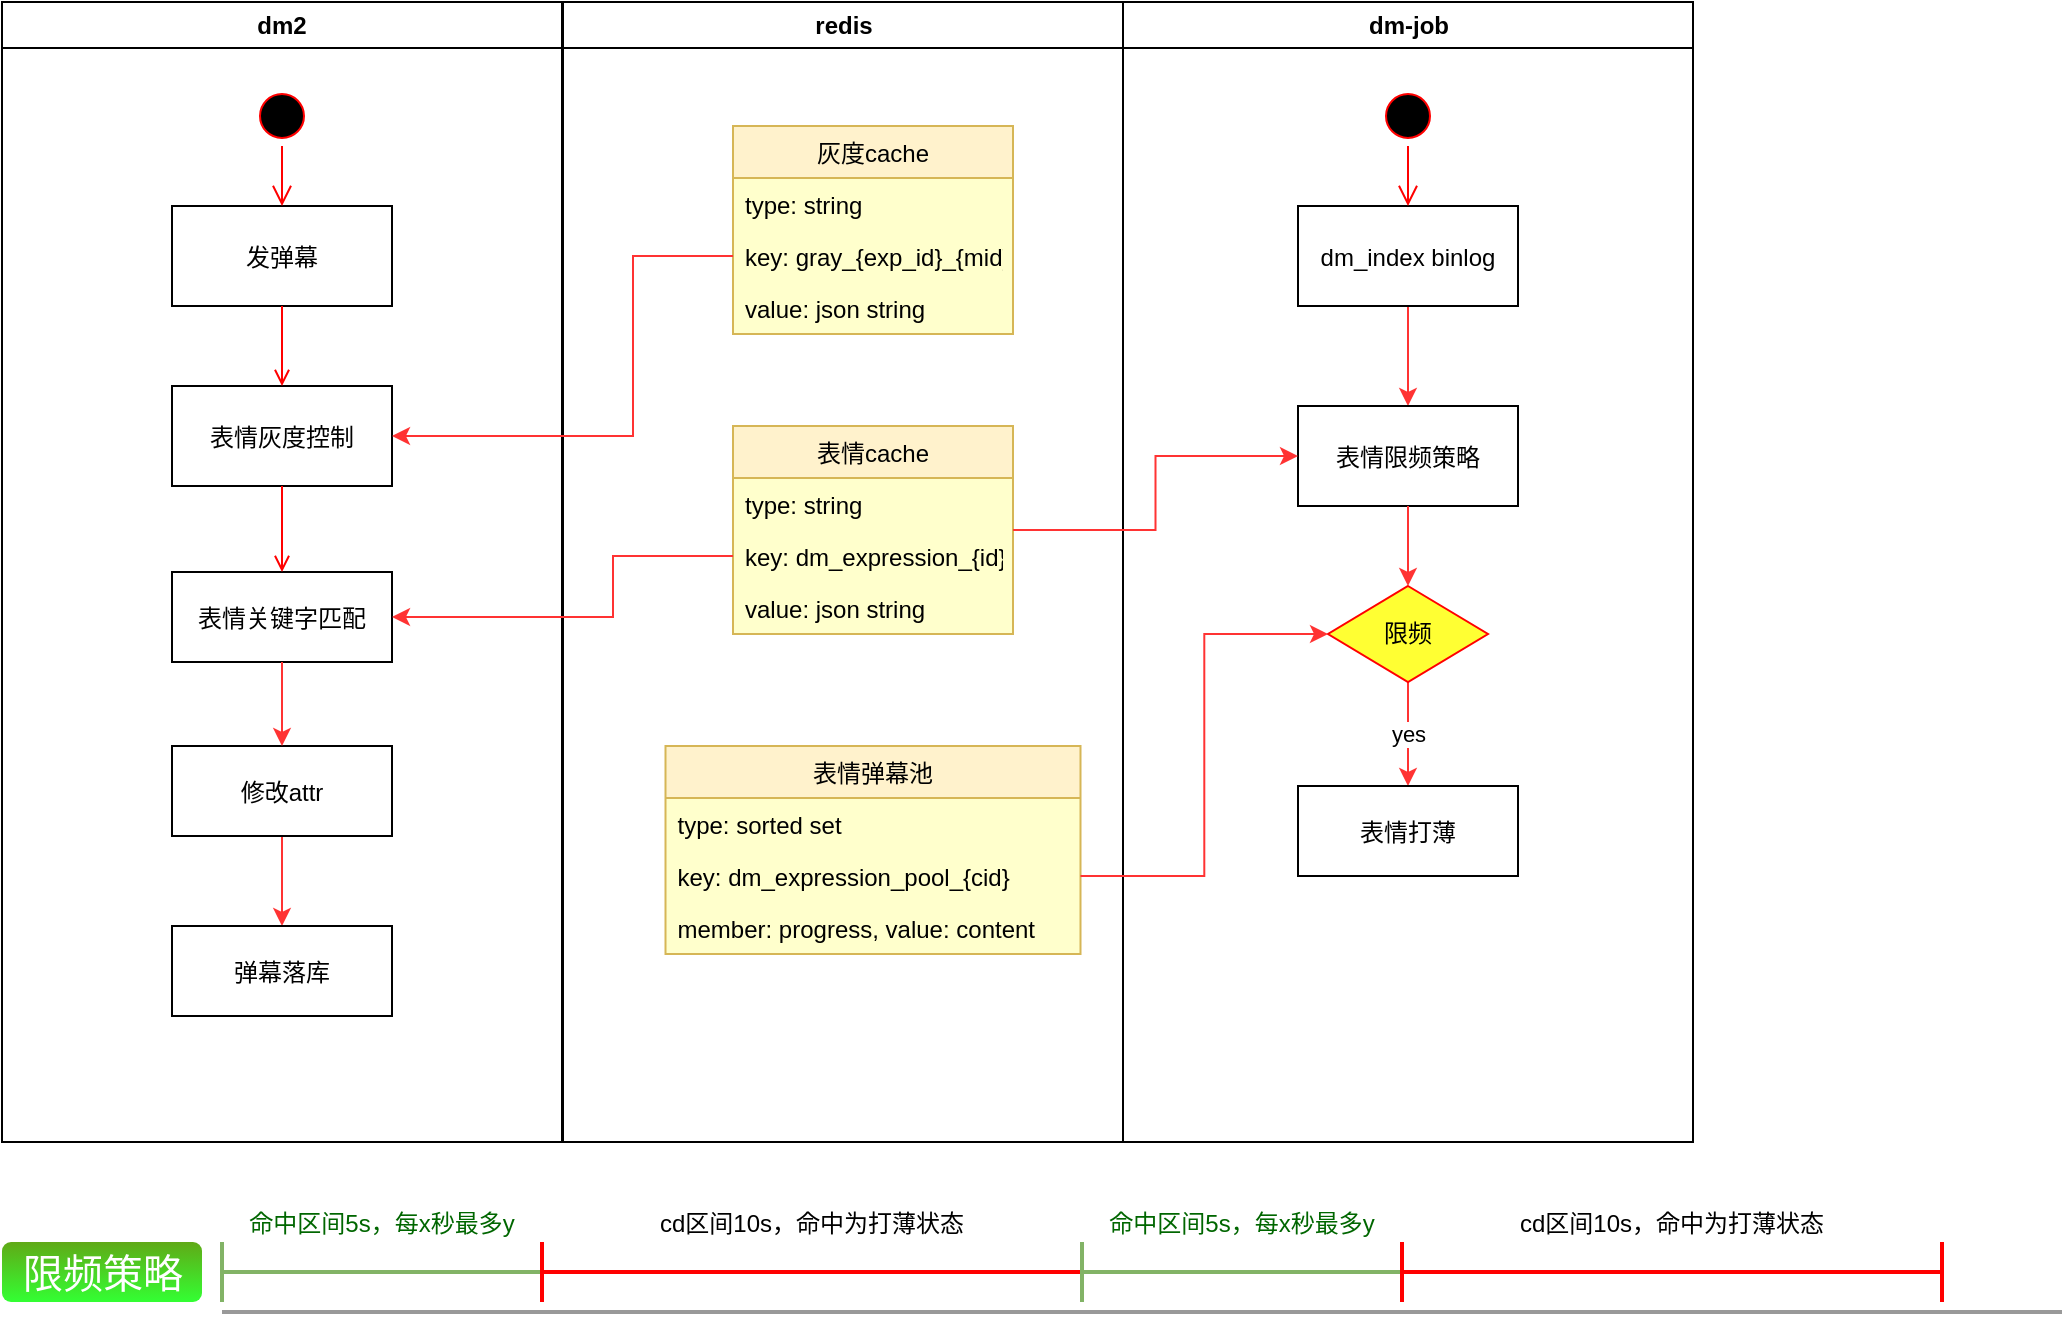 <mxfile version="14.9.7" type="github">
  <diagram name="Page-1" id="e7e014a7-5840-1c2e-5031-d8a46d1fe8dd">
    <mxGraphModel dx="1395" dy="718" grid="1" gridSize="10" guides="1" tooltips="1" connect="1" arrows="1" fold="1" page="1" pageScale="1" pageWidth="1169" pageHeight="826" background="none" math="0" shadow="0">
      <root>
        <mxCell id="0" />
        <mxCell id="1" parent="0" />
        <mxCell id="2" value="dm2" style="swimlane;whiteSpace=wrap" parent="1" vertex="1">
          <mxGeometry x="80" y="50" width="280" height="570" as="geometry" />
        </mxCell>
        <mxCell id="7" value="发弹幕" style="" parent="2" vertex="1">
          <mxGeometry x="85" y="102" width="110" height="50" as="geometry" />
        </mxCell>
        <mxCell id="8" value="表情灰度控制" style="" parent="2" vertex="1">
          <mxGeometry x="85" y="192" width="110" height="50" as="geometry" />
        </mxCell>
        <mxCell id="9" value="" style="endArrow=open;strokeColor=#FF0000;endFill=1;rounded=0" parent="2" source="7" target="8" edge="1">
          <mxGeometry relative="1" as="geometry" />
        </mxCell>
        <mxCell id="10" value="表情关键字匹配" style="" parent="2" vertex="1">
          <mxGeometry x="85" y="285" width="110" height="45" as="geometry" />
        </mxCell>
        <mxCell id="11" value="" style="endArrow=open;strokeColor=#FF0000;endFill=1;rounded=0" parent="2" source="8" target="10" edge="1">
          <mxGeometry relative="1" as="geometry" />
        </mxCell>
        <mxCell id="vn2DtY_k7in4Bm42oAzA-55" style="edgeStyle=orthogonalEdgeStyle;rounded=0;orthogonalLoop=1;jettySize=auto;html=1;entryX=0.5;entryY=0;entryDx=0;entryDy=0;strokeColor=#FF3333;" parent="2" source="vn2DtY_k7in4Bm42oAzA-46" target="vn2DtY_k7in4Bm42oAzA-54" edge="1">
          <mxGeometry relative="1" as="geometry" />
        </mxCell>
        <mxCell id="vn2DtY_k7in4Bm42oAzA-46" value="修改attr" style="" parent="2" vertex="1">
          <mxGeometry x="85" y="372" width="110" height="45" as="geometry" />
        </mxCell>
        <mxCell id="vn2DtY_k7in4Bm42oAzA-54" value="弹幕落库" style="" parent="2" vertex="1">
          <mxGeometry x="85" y="462" width="110" height="45" as="geometry" />
        </mxCell>
        <mxCell id="vn2DtY_k7in4Bm42oAzA-56" value="" style="ellipse;html=1;shape=startState;fillColor=#000000;strokeColor=#ff0000;" parent="2" vertex="1">
          <mxGeometry x="125" y="42" width="30" height="30" as="geometry" />
        </mxCell>
        <mxCell id="vn2DtY_k7in4Bm42oAzA-57" value="" style="edgeStyle=orthogonalEdgeStyle;html=1;verticalAlign=bottom;endArrow=open;endSize=8;strokeColor=#ff0000;entryX=0.5;entryY=0;entryDx=0;entryDy=0;" parent="2" source="vn2DtY_k7in4Bm42oAzA-56" target="7" edge="1">
          <mxGeometry relative="1" as="geometry">
            <mxPoint x="115.5" y="72" as="targetPoint" />
          </mxGeometry>
        </mxCell>
        <mxCell id="vn2DtY_k7in4Bm42oAzA-45" style="edgeStyle=orthogonalEdgeStyle;rounded=0;orthogonalLoop=1;jettySize=auto;html=1;strokeColor=#FF3333;entryX=0.5;entryY=0;entryDx=0;entryDy=0;" parent="2" source="10" target="vn2DtY_k7in4Bm42oAzA-46" edge="1">
          <mxGeometry relative="1" as="geometry">
            <mxPoint x="140.5" y="352" as="targetPoint" />
          </mxGeometry>
        </mxCell>
        <mxCell id="3" value="dm-job" style="swimlane;whiteSpace=wrap" parent="1" vertex="1">
          <mxGeometry x="640.5" y="50" width="285" height="570" as="geometry" />
        </mxCell>
        <mxCell id="vn2DtY_k7in4Bm42oAzA-62" style="edgeStyle=orthogonalEdgeStyle;rounded=0;orthogonalLoop=1;jettySize=auto;html=1;strokeColor=#FF3333;" parent="3" source="vn2DtY_k7in4Bm42oAzA-59" target="vn2DtY_k7in4Bm42oAzA-61" edge="1">
          <mxGeometry relative="1" as="geometry" />
        </mxCell>
        <mxCell id="vn2DtY_k7in4Bm42oAzA-59" value="dm_index binlog" style="" parent="3" vertex="1">
          <mxGeometry x="87.5" y="102" width="110" height="50" as="geometry" />
        </mxCell>
        <mxCell id="vn2DtY_k7in4Bm42oAzA-61" value="表情限频策略" style="" parent="3" vertex="1">
          <mxGeometry x="87.5" y="202" width="110" height="50" as="geometry" />
        </mxCell>
        <mxCell id="vn2DtY_k7in4Bm42oAzA-78" value="yes" style="edgeStyle=orthogonalEdgeStyle;rounded=0;orthogonalLoop=1;jettySize=auto;html=1;entryX=0.5;entryY=0;entryDx=0;entryDy=0;strokeColor=#FF3333;" parent="3" source="vn2DtY_k7in4Bm42oAzA-64" target="vn2DtY_k7in4Bm42oAzA-69" edge="1">
          <mxGeometry relative="1" as="geometry" />
        </mxCell>
        <mxCell id="vn2DtY_k7in4Bm42oAzA-64" value="限频" style="rhombus;whiteSpace=wrap;html=1;fillColor=#FFFF33;strokeColor=#FF0000;" parent="3" vertex="1">
          <mxGeometry x="102.5" y="292" width="80" height="48" as="geometry" />
        </mxCell>
        <mxCell id="vn2DtY_k7in4Bm42oAzA-69" value="表情打薄" style="" parent="3" vertex="1">
          <mxGeometry x="87.5" y="392" width="110" height="45" as="geometry" />
        </mxCell>
        <mxCell id="vn2DtY_k7in4Bm42oAzA-63" style="edgeStyle=orthogonalEdgeStyle;rounded=0;orthogonalLoop=1;jettySize=auto;html=1;exitX=0.5;exitY=1;exitDx=0;exitDy=0;strokeColor=#FF3333;entryX=0.5;entryY=0;entryDx=0;entryDy=0;" parent="3" source="vn2DtY_k7in4Bm42oAzA-61" target="vn2DtY_k7in4Bm42oAzA-64" edge="1">
          <mxGeometry relative="1" as="geometry">
            <mxPoint x="-352.5" y="292" as="targetPoint" />
          </mxGeometry>
        </mxCell>
        <mxCell id="vn2DtY_k7in4Bm42oAzA-94" value="" style="ellipse;html=1;shape=startState;fillColor=#000000;strokeColor=#ff0000;" parent="3" vertex="1">
          <mxGeometry x="127.5" y="42" width="30" height="30" as="geometry" />
        </mxCell>
        <mxCell id="vn2DtY_k7in4Bm42oAzA-95" value="" style="edgeStyle=orthogonalEdgeStyle;html=1;verticalAlign=bottom;endArrow=open;endSize=8;strokeColor=#ff0000;entryX=0.5;entryY=0;entryDx=0;entryDy=0;" parent="3" source="vn2DtY_k7in4Bm42oAzA-94" target="vn2DtY_k7in4Bm42oAzA-59" edge="1">
          <mxGeometry relative="1" as="geometry">
            <mxPoint x="142.5" y="102" as="targetPoint" />
          </mxGeometry>
        </mxCell>
        <mxCell id="4" value="redis" style="swimlane;whiteSpace=wrap" parent="1" vertex="1">
          <mxGeometry x="360.5" y="50" width="280" height="570" as="geometry" />
        </mxCell>
        <mxCell id="vn2DtY_k7in4Bm42oAzA-85" value="表情cache" style="swimlane;fontStyle=0;childLayout=stackLayout;horizontal=1;startSize=26;horizontalStack=0;resizeParent=1;resizeParentMax=0;resizeLast=0;collapsible=1;marginBottom=0;fillColor=#fff2cc;strokeColor=#d6b656;rounded=0;shadow=0;swimlaneFillColor=#FFFFCC;glass=0;sketch=0;" parent="4" vertex="1">
          <mxGeometry x="85" y="212" width="140" height="104" as="geometry" />
        </mxCell>
        <mxCell id="vn2DtY_k7in4Bm42oAzA-86" value="type: string" style="text;strokeColor=none;fillColor=none;align=left;verticalAlign=top;spacingLeft=4;spacingRight=4;overflow=hidden;rotatable=0;points=[[0,0.5],[1,0.5]];portConstraint=eastwest;" parent="vn2DtY_k7in4Bm42oAzA-85" vertex="1">
          <mxGeometry y="26" width="140" height="26" as="geometry" />
        </mxCell>
        <mxCell id="vn2DtY_k7in4Bm42oAzA-87" value="key: dm_expression_{id}" style="text;strokeColor=none;fillColor=none;align=left;verticalAlign=top;spacingLeft=4;spacingRight=4;overflow=hidden;rotatable=0;points=[[0,0.5],[1,0.5]];portConstraint=eastwest;" parent="vn2DtY_k7in4Bm42oAzA-85" vertex="1">
          <mxGeometry y="52" width="140" height="26" as="geometry" />
        </mxCell>
        <mxCell id="vn2DtY_k7in4Bm42oAzA-88" value="value: json string" style="text;strokeColor=none;fillColor=none;align=left;verticalAlign=top;spacingLeft=4;spacingRight=4;overflow=hidden;rotatable=0;points=[[0,0.5],[1,0.5]];portConstraint=eastwest;" parent="vn2DtY_k7in4Bm42oAzA-85" vertex="1">
          <mxGeometry y="78" width="140" height="26" as="geometry" />
        </mxCell>
        <mxCell id="vn2DtY_k7in4Bm42oAzA-89" value="表情弹幕池" style="swimlane;fontStyle=0;childLayout=stackLayout;horizontal=1;startSize=26;horizontalStack=0;resizeParent=1;resizeParentMax=0;resizeLast=0;collapsible=1;marginBottom=0;fillColor=#fff2cc;strokeColor=#d6b656;glass=0;shadow=0;rounded=0;sketch=0;swimlaneFillColor=#FFFFCC;" parent="4" vertex="1">
          <mxGeometry x="51.25" y="372" width="207.5" height="104" as="geometry">
            <mxRectangle x="62.5" y="233" width="90" height="26" as="alternateBounds" />
          </mxGeometry>
        </mxCell>
        <mxCell id="vn2DtY_k7in4Bm42oAzA-90" value="type: sorted set" style="text;strokeColor=none;fillColor=none;align=left;verticalAlign=top;spacingLeft=4;spacingRight=4;overflow=hidden;rotatable=0;points=[[0,0.5],[1,0.5]];portConstraint=eastwest;" parent="vn2DtY_k7in4Bm42oAzA-89" vertex="1">
          <mxGeometry y="26" width="207.5" height="26" as="geometry" />
        </mxCell>
        <mxCell id="vn2DtY_k7in4Bm42oAzA-91" value="key: dm_expression_pool_{cid}" style="text;strokeColor=none;fillColor=none;align=left;verticalAlign=top;spacingLeft=4;spacingRight=4;overflow=hidden;rotatable=0;points=[[0,0.5],[1,0.5]];portConstraint=eastwest;" parent="vn2DtY_k7in4Bm42oAzA-89" vertex="1">
          <mxGeometry y="52" width="207.5" height="26" as="geometry" />
        </mxCell>
        <mxCell id="vn2DtY_k7in4Bm42oAzA-92" value="member: progress, value: content" style="text;strokeColor=none;fillColor=none;align=left;verticalAlign=top;spacingLeft=4;spacingRight=4;overflow=hidden;rotatable=0;points=[[0,0.5],[1,0.5]];portConstraint=eastwest;" parent="vn2DtY_k7in4Bm42oAzA-89" vertex="1">
          <mxGeometry y="78" width="207.5" height="26" as="geometry" />
        </mxCell>
        <mxCell id="vn2DtY_k7in4Bm42oAzA-101" value="灰度cache" style="swimlane;fontStyle=0;childLayout=stackLayout;horizontal=1;startSize=26;horizontalStack=0;resizeParent=1;resizeParentMax=0;resizeLast=0;collapsible=1;marginBottom=0;fillColor=#fff2cc;strokeColor=#d6b656;rounded=0;shadow=0;swimlaneFillColor=#FFFFCC;glass=0;sketch=0;" parent="4" vertex="1">
          <mxGeometry x="85" y="62" width="140" height="104" as="geometry" />
        </mxCell>
        <mxCell id="vn2DtY_k7in4Bm42oAzA-102" value="type: string" style="text;strokeColor=none;fillColor=none;align=left;verticalAlign=top;spacingLeft=4;spacingRight=4;overflow=hidden;rotatable=0;points=[[0,0.5],[1,0.5]];portConstraint=eastwest;" parent="vn2DtY_k7in4Bm42oAzA-101" vertex="1">
          <mxGeometry y="26" width="140" height="26" as="geometry" />
        </mxCell>
        <mxCell id="vn2DtY_k7in4Bm42oAzA-103" value="key: gray_{exp_id}_{mid}" style="text;strokeColor=none;fillColor=none;align=left;verticalAlign=top;spacingLeft=4;spacingRight=4;overflow=hidden;rotatable=0;points=[[0,0.5],[1,0.5]];portConstraint=eastwest;" parent="vn2DtY_k7in4Bm42oAzA-101" vertex="1">
          <mxGeometry y="52" width="140" height="26" as="geometry" />
        </mxCell>
        <mxCell id="vn2DtY_k7in4Bm42oAzA-104" value="value: json string" style="text;strokeColor=none;fillColor=none;align=left;verticalAlign=top;spacingLeft=4;spacingRight=4;overflow=hidden;rotatable=0;points=[[0,0.5],[1,0.5]];portConstraint=eastwest;" parent="vn2DtY_k7in4Bm42oAzA-101" vertex="1">
          <mxGeometry y="78" width="140" height="26" as="geometry" />
        </mxCell>
        <mxCell id="vn2DtY_k7in4Bm42oAzA-97" style="edgeStyle=orthogonalEdgeStyle;rounded=0;orthogonalLoop=1;jettySize=auto;html=1;entryX=0;entryY=0.5;entryDx=0;entryDy=0;strokeColor=#FF3333;" parent="1" source="vn2DtY_k7in4Bm42oAzA-91" target="vn2DtY_k7in4Bm42oAzA-64" edge="1">
          <mxGeometry relative="1" as="geometry" />
        </mxCell>
        <mxCell id="vn2DtY_k7in4Bm42oAzA-98" style="edgeStyle=orthogonalEdgeStyle;rounded=0;orthogonalLoop=1;jettySize=auto;html=1;entryX=0;entryY=0.5;entryDx=0;entryDy=0;strokeColor=#FF3333;" parent="1" source="vn2DtY_k7in4Bm42oAzA-85" target="vn2DtY_k7in4Bm42oAzA-61" edge="1">
          <mxGeometry relative="1" as="geometry" />
        </mxCell>
        <mxCell id="vn2DtY_k7in4Bm42oAzA-100" style="edgeStyle=orthogonalEdgeStyle;rounded=0;orthogonalLoop=1;jettySize=auto;html=1;entryX=1;entryY=0.5;entryDx=0;entryDy=0;strokeColor=#FF3333;exitX=0;exitY=0.5;exitDx=0;exitDy=0;" parent="1" source="vn2DtY_k7in4Bm42oAzA-87" target="10" edge="1">
          <mxGeometry relative="1" as="geometry">
            <Array as="points">
              <mxPoint x="385.5" y="327" />
              <mxPoint x="385.5" y="358" />
            </Array>
          </mxGeometry>
        </mxCell>
        <mxCell id="vn2DtY_k7in4Bm42oAzA-105" style="edgeStyle=orthogonalEdgeStyle;rounded=0;orthogonalLoop=1;jettySize=auto;html=1;entryX=1;entryY=0.5;entryDx=0;entryDy=0;strokeColor=#FF3333;" parent="1" source="vn2DtY_k7in4Bm42oAzA-103" target="8" edge="1">
          <mxGeometry relative="1" as="geometry">
            <Array as="points">
              <mxPoint x="395.5" y="177" />
              <mxPoint x="395.5" y="267" />
            </Array>
          </mxGeometry>
        </mxCell>
        <mxCell id="FdYq6OV5KMdMwKKliKlB-16" value="命中区间5s，每x秒最多y" style="shape=crossbar;whiteSpace=wrap;html=1;rounded=1;strokeColor=#82b366;strokeWidth=2;labelPosition=center;verticalLabelPosition=top;align=center;verticalAlign=bottom;fillColor=#d5e8d4;fontColor=#006600;" vertex="1" parent="1">
          <mxGeometry x="190" y="670" width="160" height="30" as="geometry" />
        </mxCell>
        <mxCell id="FdYq6OV5KMdMwKKliKlB-25" value="cd区间10s，命中为打薄状态" style="shape=crossbar;whiteSpace=wrap;html=1;rounded=1;strokeColor=#FF0000;strokeWidth=2;labelPosition=center;verticalLabelPosition=top;align=center;verticalAlign=bottom;" vertex="1" parent="1">
          <mxGeometry x="350" y="670" width="270" height="30" as="geometry" />
        </mxCell>
        <mxCell id="FdYq6OV5KMdMwKKliKlB-31" value="" style="line;strokeWidth=2;html=1;perimeter=backbonePerimeter;points=[];outlineConnect=0;gradientColor=none;strokeColor=#999999;fillColor=none;" vertex="1" parent="1">
          <mxGeometry x="190" y="700" width="920" height="10" as="geometry" />
        </mxCell>
        <mxCell id="FdYq6OV5KMdMwKKliKlB-32" value="命中区间5s，每x秒最多y" style="shape=crossbar;whiteSpace=wrap;html=1;rounded=1;strokeColor=#82b366;strokeWidth=2;labelPosition=center;verticalLabelPosition=top;align=center;verticalAlign=bottom;fillColor=#d5e8d4;fontColor=#006600;" vertex="1" parent="1">
          <mxGeometry x="620" y="670" width="160" height="30" as="geometry" />
        </mxCell>
        <mxCell id="FdYq6OV5KMdMwKKliKlB-33" value="cd区间10s，命中为打薄状态" style="shape=crossbar;whiteSpace=wrap;html=1;rounded=1;strokeColor=#FF0000;strokeWidth=2;labelPosition=center;verticalLabelPosition=top;align=center;verticalAlign=bottom;" vertex="1" parent="1">
          <mxGeometry x="780" y="670" width="270" height="30" as="geometry" />
        </mxCell>
        <mxCell id="FdYq6OV5KMdMwKKliKlB-38" value="限频策略" style="text;html=1;align=center;verticalAlign=middle;resizable=0;points=[];autosize=1;fontSize=20;fillColor=#60a917;rounded=1;fontColor=#ffffff;gradientColor=#33FF33;" vertex="1" parent="1">
          <mxGeometry x="80" y="670" width="100" height="30" as="geometry" />
        </mxCell>
      </root>
    </mxGraphModel>
  </diagram>
</mxfile>
